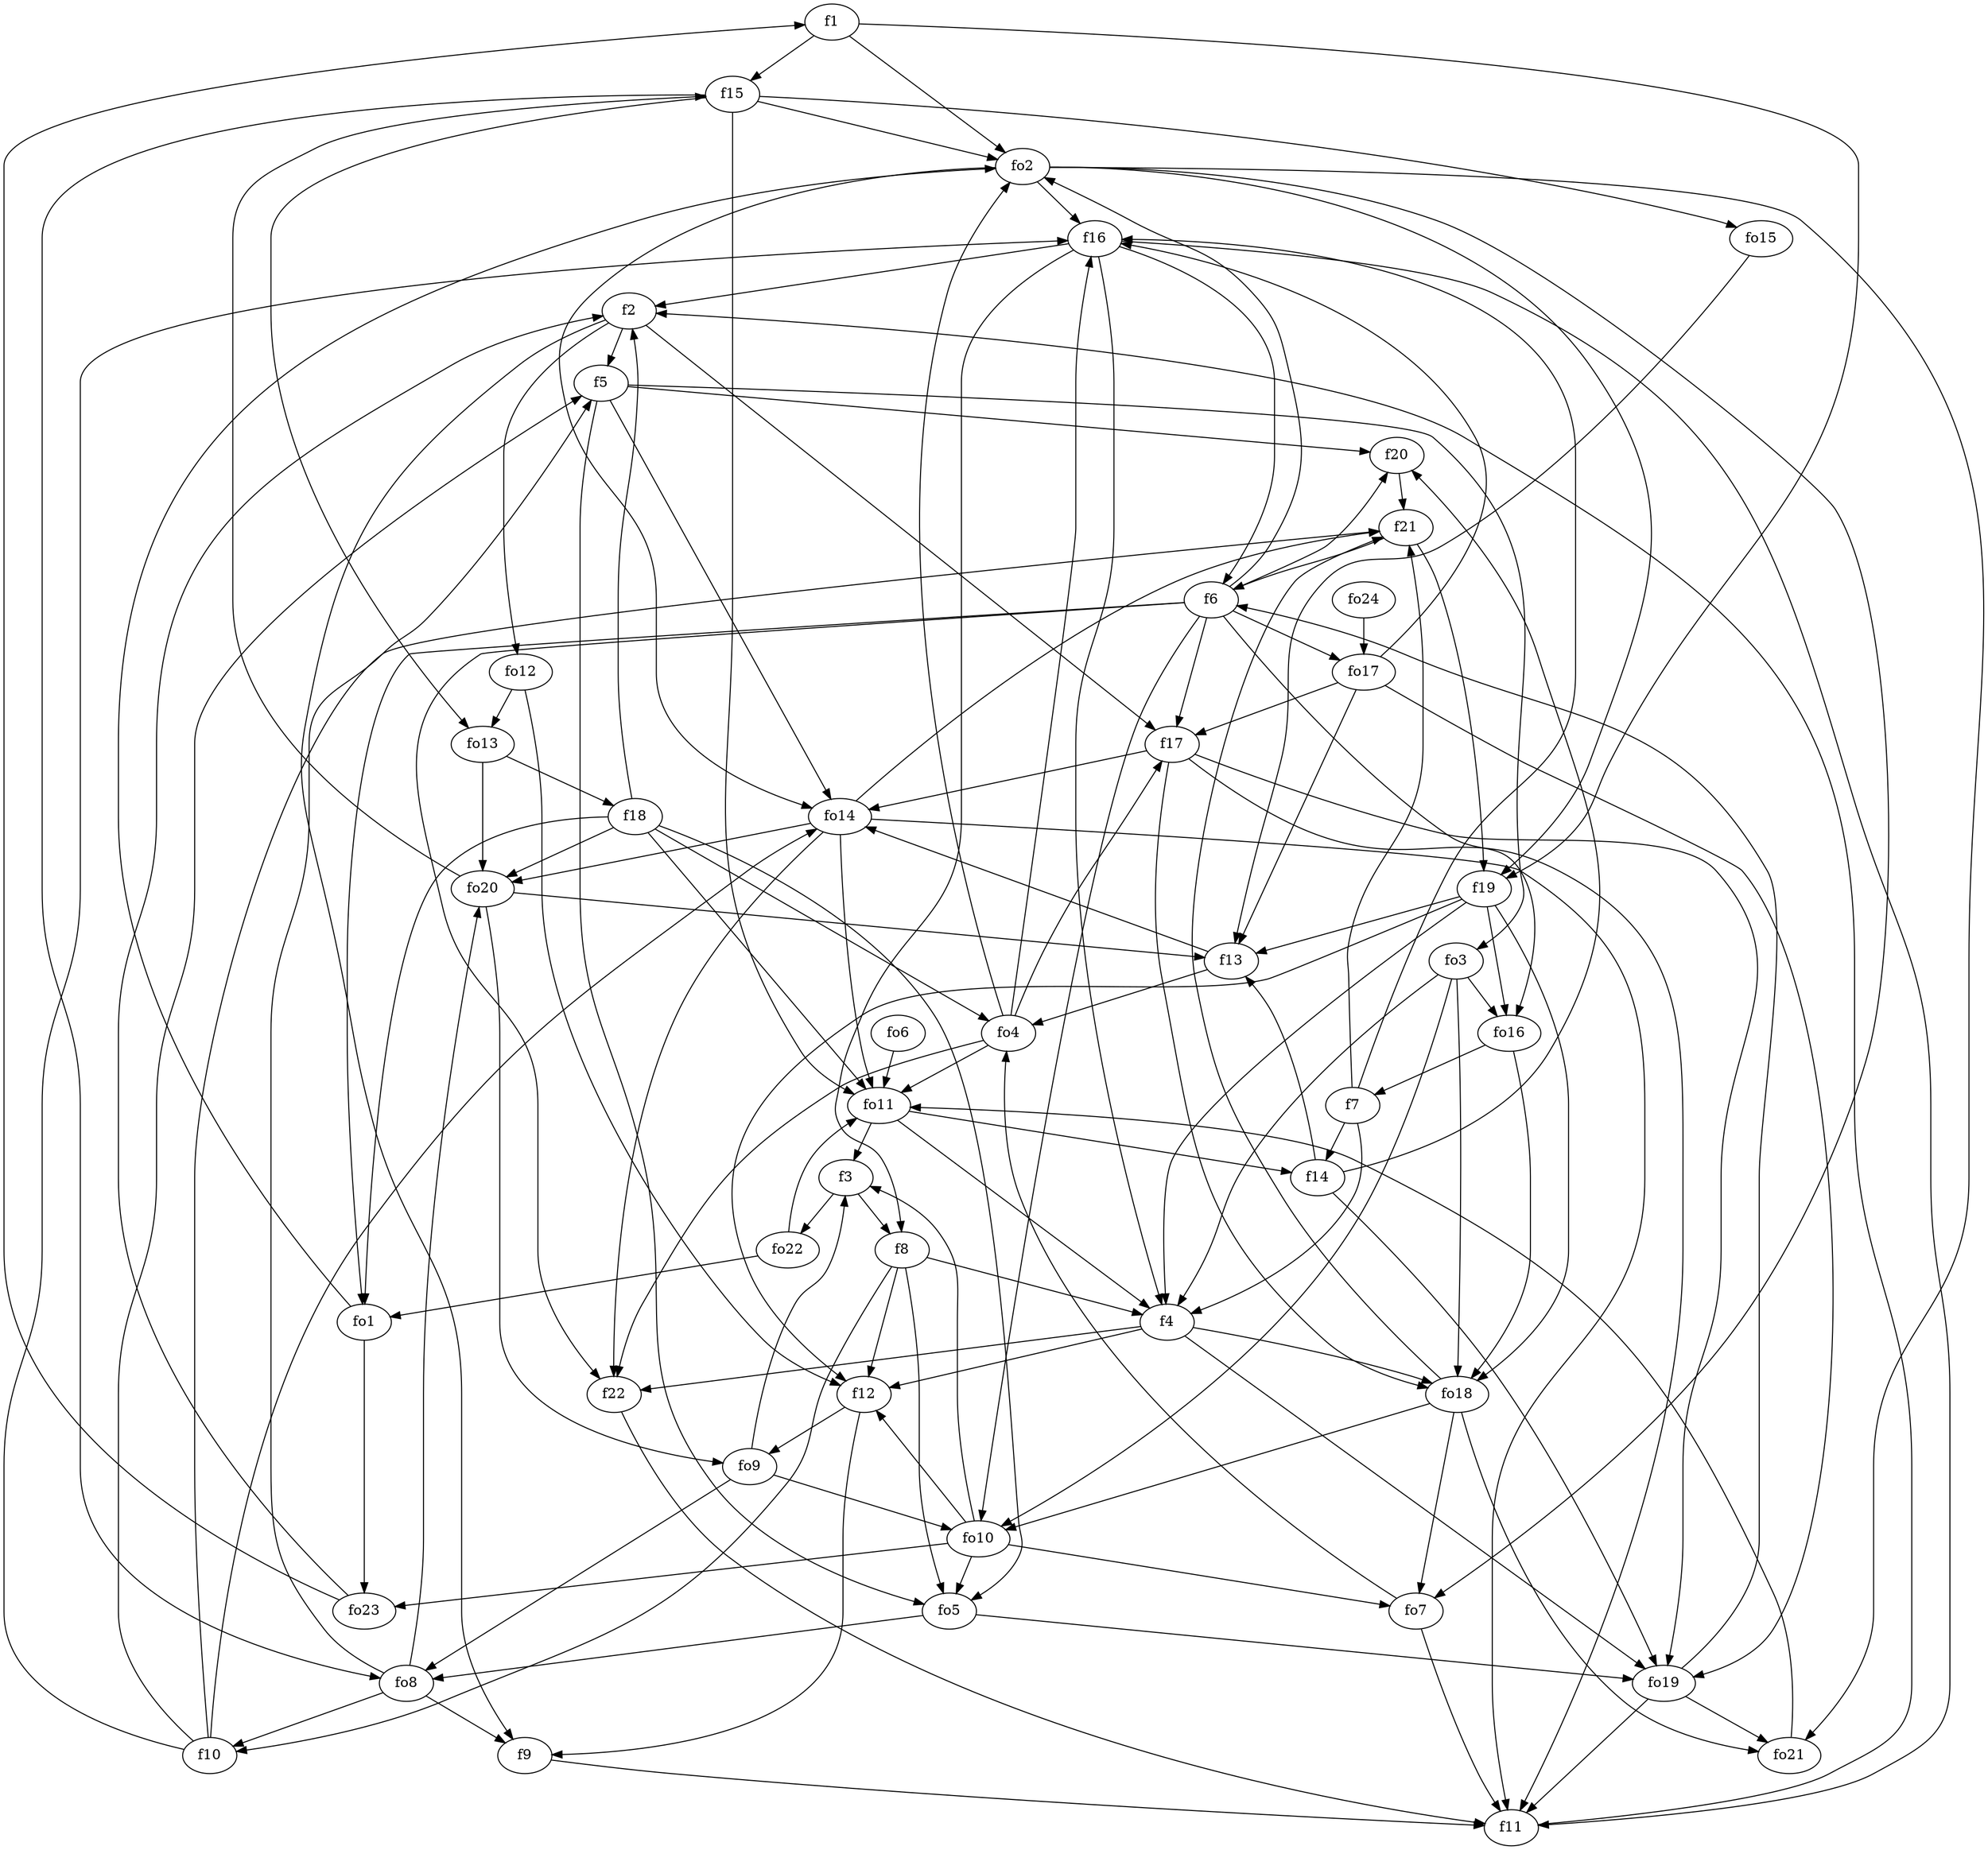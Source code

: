 strict digraph  {
f1;
f2;
f3;
f4;
f5;
f6;
f7;
f8;
f9;
f10;
f11;
f12;
f13;
f14;
f15;
f16;
f17;
f18;
f19;
f20;
f21;
f22;
fo1;
fo2;
fo3;
fo4;
fo5;
fo6;
fo7;
fo8;
fo9;
fo10;
fo11;
fo12;
fo13;
fo14;
fo15;
fo16;
fo17;
fo18;
fo19;
fo20;
fo21;
fo22;
fo23;
fo24;
f1 -> fo2  [weight=2];
f1 -> f19  [weight=2];
f1 -> f15  [weight=2];
f2 -> f17  [weight=2];
f2 -> f5  [weight=2];
f2 -> f9  [weight=2];
f2 -> fo12  [weight=2];
f3 -> fo22  [weight=2];
f3 -> f8  [weight=2];
f4 -> f22  [weight=2];
f4 -> fo18  [weight=2];
f4 -> fo19  [weight=2];
f4 -> f12  [weight=2];
f5 -> fo14  [weight=2];
f5 -> fo3  [weight=2];
f5 -> f20  [weight=2];
f5 -> fo5  [weight=2];
f6 -> fo17  [weight=2];
f6 -> fo1  [weight=2];
f6 -> fo2  [weight=2];
f6 -> f17  [weight=2];
f6 -> f22  [weight=2];
f6 -> f20  [weight=2];
f6 -> fo10  [weight=2];
f6 -> fo16  [weight=2];
f7 -> f4  [weight=2];
f7 -> f16  [weight=2];
f7 -> f21  [weight=2];
f7 -> f14  [weight=2];
f8 -> f4  [weight=2];
f8 -> fo5  [weight=2];
f8 -> f12  [weight=2];
f8 -> f10  [weight=2];
f9 -> f11  [weight=2];
f10 -> f5  [weight=2];
f10 -> fo14  [weight=2];
f10 -> f16  [weight=2];
f10 -> f21  [weight=2];
f11 -> f2  [weight=2];
f12 -> fo9  [weight=2];
f12 -> f9  [weight=2];
f13 -> fo4  [weight=2];
f13 -> fo14  [weight=2];
f14 -> f13  [weight=2];
f14 -> f20  [weight=2];
f14 -> fo19  [weight=2];
f15 -> fo13  [weight=2];
f15 -> fo15  [weight=2];
f15 -> fo8  [weight=2];
f15 -> fo2  [weight=2];
f15 -> fo11  [weight=2];
f16 -> f2  [weight=2];
f16 -> f8  [weight=2];
f16 -> f11  [weight=2];
f16 -> f4  [weight=2];
f16 -> f6  [weight=2];
f17 -> fo19  [weight=2];
f17 -> fo14  [weight=2];
f17 -> fo18  [weight=2];
f17 -> f11  [weight=2];
f18 -> fo5  [weight=2];
f18 -> f2  [weight=2];
f18 -> fo20  [weight=2];
f18 -> fo1  [weight=2];
f18 -> fo4  [weight=2];
f18 -> fo11  [weight=2];
f19 -> f13  [weight=2];
f19 -> fo18  [weight=2];
f19 -> f12  [weight=2];
f19 -> fo16  [weight=2];
f19 -> f4  [weight=2];
f20 -> f21  [weight=2];
f21 -> f6  [weight=2];
f21 -> f19  [weight=2];
f22 -> f11  [weight=2];
fo1 -> fo2  [weight=2];
fo1 -> fo23  [weight=2];
fo2 -> fo14  [weight=2];
fo2 -> fo21  [weight=2];
fo2 -> f16  [weight=2];
fo2 -> fo7  [weight=2];
fo2 -> f19  [weight=2];
fo3 -> f4  [weight=2];
fo3 -> fo10  [weight=2];
fo3 -> fo18  [weight=2];
fo3 -> fo16  [weight=2];
fo4 -> fo2  [weight=2];
fo4 -> f16  [weight=2];
fo4 -> fo11  [weight=2];
fo4 -> f22  [weight=2];
fo4 -> f17  [weight=2];
fo5 -> fo8  [weight=2];
fo5 -> fo19  [weight=2];
fo6 -> fo11  [weight=2];
fo7 -> fo4  [weight=2];
fo7 -> f11  [weight=2];
fo8 -> f5  [weight=2];
fo8 -> f10  [weight=2];
fo8 -> fo20  [weight=2];
fo8 -> f9  [weight=2];
fo9 -> fo10  [weight=2];
fo9 -> f3  [weight=2];
fo9 -> fo8  [weight=2];
fo10 -> f12  [weight=2];
fo10 -> f3  [weight=2];
fo10 -> fo23  [weight=2];
fo10 -> fo5  [weight=2];
fo10 -> fo7  [weight=2];
fo11 -> f3  [weight=2];
fo11 -> f4  [weight=2];
fo11 -> f14  [weight=2];
fo12 -> f12  [weight=2];
fo12 -> fo13  [weight=2];
fo13 -> f18  [weight=2];
fo13 -> fo20  [weight=2];
fo14 -> fo20  [weight=2];
fo14 -> f22  [weight=2];
fo14 -> fo11  [weight=2];
fo14 -> f11  [weight=2];
fo14 -> f21  [weight=2];
fo15 -> f13  [weight=2];
fo16 -> fo18  [weight=2];
fo16 -> f7  [weight=2];
fo17 -> f13  [weight=2];
fo17 -> f17  [weight=2];
fo17 -> fo19  [weight=2];
fo17 -> f16  [weight=2];
fo18 -> f21  [weight=2];
fo18 -> fo7  [weight=2];
fo18 -> fo21  [weight=2];
fo18 -> fo10  [weight=2];
fo19 -> f6  [weight=2];
fo19 -> f11  [weight=2];
fo19 -> fo21  [weight=2];
fo20 -> f13  [weight=2];
fo20 -> fo9  [weight=2];
fo20 -> f15  [weight=2];
fo21 -> fo11  [weight=2];
fo22 -> fo11  [weight=2];
fo22 -> fo1  [weight=2];
fo23 -> f1  [weight=2];
fo23 -> f2  [weight=2];
fo24 -> fo17  [weight=2];
}
